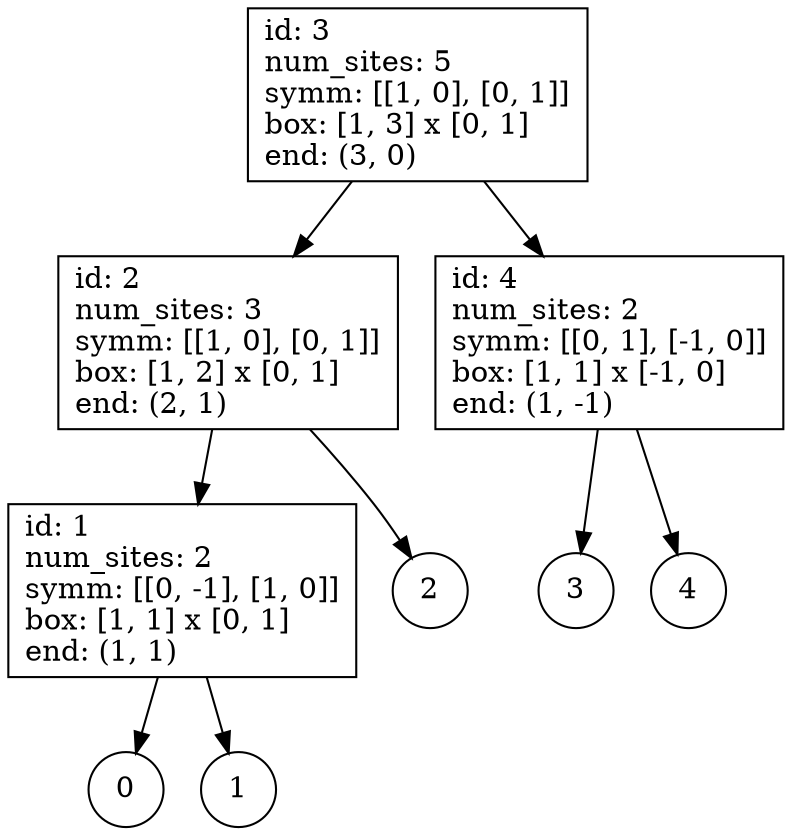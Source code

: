 digraph G {
	graph [bb="0,0,376,393"];
	node [label="\N",
		shape=circle
	];
	3	[height=1.1528,
		label="id: 3\lnum_sites: 5\lsymm: [[1, 0], [0, 1]]\lbox: [1, 3] x [0, 1]\lend: (3, 0)\l",
		pos="228,351.5",
		shape=box,
		width=1.875];
	2	[height=1.1528,
		label="id: 2\lnum_sites: 3\lsymm: [[1, 0], [0, 1]]\lbox: [1, 2] x [0, 1]\lend: (2, 1)\l",
		pos="150,232.5",
		shape=box,
		width=1.875];
	3 -> 2	[pos="e,177.01,274.02 200.94,309.91 195.07,301.1 188.8,291.7 182.74,282.61"];
	4	[height=1.1528,
		label="id: 4\lnum_sites: 2\lsymm: [[0, 1], [-1, 0]]\lbox: [1, 1] x [-1, 0]\lend: (1, -1)\l",
		pos="306,232.5",
		shape=box,
		width=1.9444];
	3 -> 4	[pos="e,278.99,274.02 255.06,309.91 260.93,301.1 267.2,291.7 273.26,282.61"];
	1	[height=1.1528,
		label="id: 1\lnum_sites: 2\lsymm: [[0, -1], [1, 0]]\lbox: [1, 1] x [0, 1]\lend: (1, 1)\l",
		pos="70,113.5",
		shape=box,
		width=1.9444];
	2 -> 1	[pos="e,97.707,155.02 122.24,190.91 116.16,182.01 109.66,172.51 103.39,163.33"];
	"2R"	[height=0.5,
		label=2,
		pos="176,113.5",
		width=0.5];
	2 -> "2R"	[pos="e,172.28,131.24 159.02,190.91 162.68,174.44 166.8,155.88 170.07,141.18"];
	"1L"	[height=0.5,
		label=0,
		pos="43,18",
		width=0.5];
	1 -> "1L"	[pos="e,47.754,35.464 58.236,71.762 55.638,62.765 52.953,53.467 50.574,45.229"];
	"1R"	[height=0.5,
		label=1,
		pos="97,18",
		width=0.5];
	1 -> "1R"	[pos="e,92.246,35.464 81.764,71.762 84.362,62.765 87.047,53.467 89.426,45.229"];
	"4L"	[height=0.5,
		label=3,
		pos="281,113.5",
		width=0.5];
	4 -> "4L"	[pos="e,284.58,131.24 297.33,190.91 293.81,174.44 289.84,155.88 286.7,141.18"];
	"4R"	[height=0.5,
		label=4,
		pos="335,113.5",
		width=0.5];
	4 -> "4R"	[pos="e,330.85,131.24 316.06,190.91 320.14,174.44 324.74,155.88 328.39,141.18"];
}
